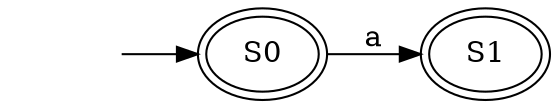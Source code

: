 digraph {
	graph [rankdir=LR]
	inicio [label="" shape=none]
	S0
	inicio -> S0
	S0 [peripheries=2]
	S0 -> S1 [label=a]
	S1 [peripheries=2]
}
